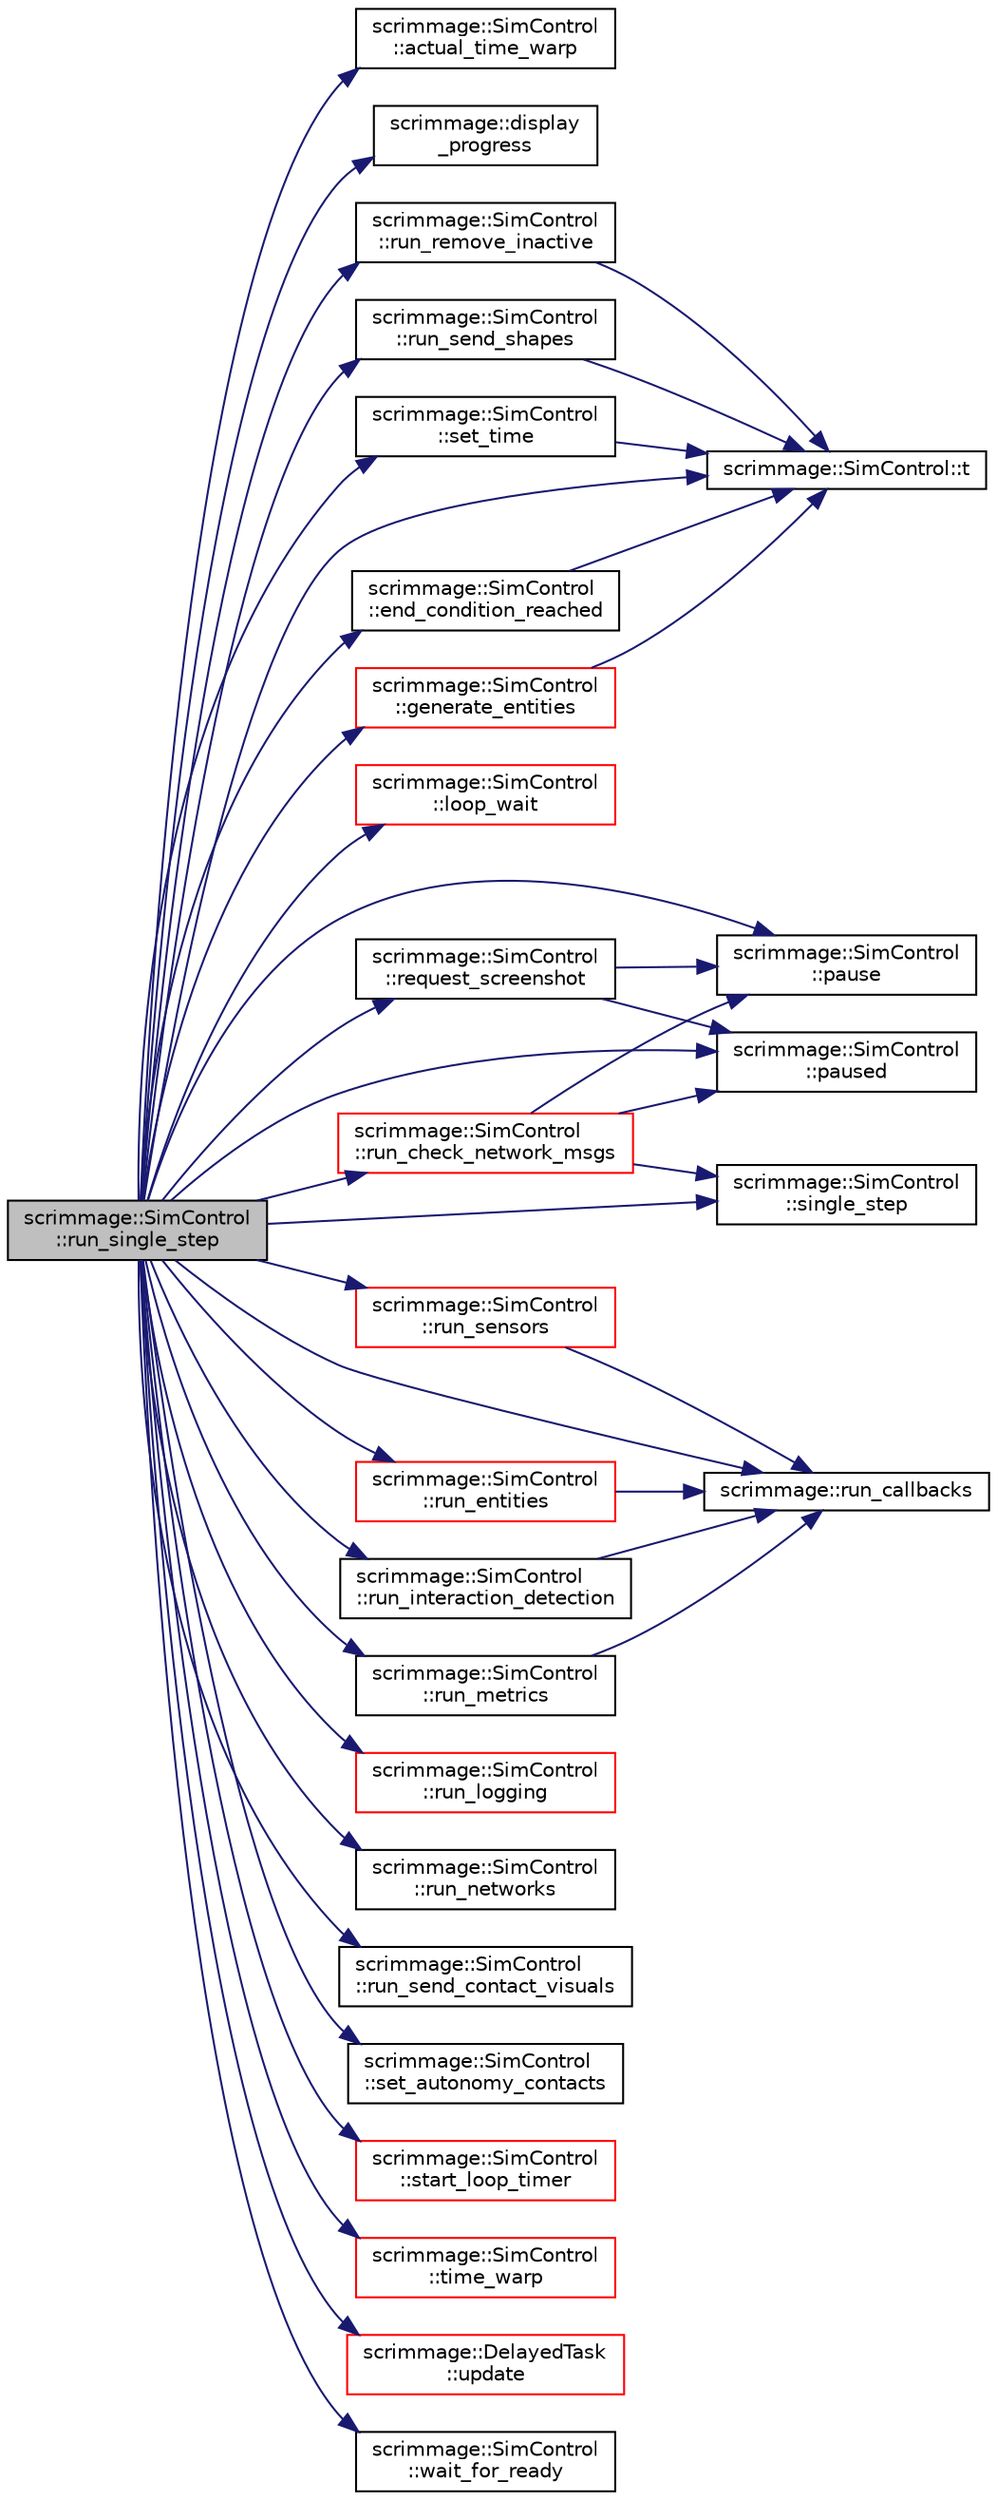 digraph "scrimmage::SimControl::run_single_step"
{
 // LATEX_PDF_SIZE
  edge [fontname="Helvetica",fontsize="10",labelfontname="Helvetica",labelfontsize="10"];
  node [fontname="Helvetica",fontsize="10",shape=record];
  rankdir="LR";
  Node1 [label="scrimmage::SimControl\l::run_single_step",height=0.2,width=0.4,color="black", fillcolor="grey75", style="filled", fontcolor="black",tooltip="Runs the scrimmage simulation by a single time step."];
  Node1 -> Node2 [color="midnightblue",fontsize="10",style="solid",fontname="Helvetica"];
  Node2 [label="scrimmage::SimControl\l::actual_time_warp",height=0.2,width=0.4,color="black", fillcolor="white", style="filled",URL="$classscrimmage_1_1SimControl.html#af2d054de184bcd05aa384f6a473d7f49",tooltip="Get the actual time warp of the simulation."];
  Node1 -> Node3 [color="midnightblue",fontsize="10",style="solid",fontname="Helvetica"];
  Node3 [label="scrimmage::display\l_progress",height=0.2,width=0.4,color="black", fillcolor="white", style="filled",URL="$namespacescrimmage.html#a0eb8fe6ab4f5df178ac59bb7666e5bd5",tooltip=" "];
  Node1 -> Node4 [color="midnightblue",fontsize="10",style="solid",fontname="Helvetica"];
  Node4 [label="scrimmage::SimControl\l::end_condition_reached",height=0.2,width=0.4,color="black", fillcolor="white", style="filled",URL="$classscrimmage_1_1SimControl.html#a1b035a3be479ef4a2f9a32812dbce9c2",tooltip="Returns true if a simulation end condition has been met."];
  Node4 -> Node5 [color="midnightblue",fontsize="10",style="solid",fontname="Helvetica"];
  Node5 [label="scrimmage::SimControl::t",height=0.2,width=0.4,color="black", fillcolor="white", style="filled",URL="$classscrimmage_1_1SimControl.html#ad7ae322051c629849af68538bf8a45f2",tooltip="Get the current simulation time."];
  Node1 -> Node6 [color="midnightblue",fontsize="10",style="solid",fontname="Helvetica"];
  Node6 [label="scrimmage::SimControl\l::generate_entities",height=0.2,width=0.4,color="red", fillcolor="white", style="filled",URL="$classscrimmage_1_1SimControl.html#a185709803485640b63454f811b7f7cf5",tooltip="Generate entities based on the current time."];
  Node6 -> Node5 [color="midnightblue",fontsize="10",style="solid",fontname="Helvetica"];
  Node1 -> Node10 [color="midnightblue",fontsize="10",style="solid",fontname="Helvetica"];
  Node10 [label="scrimmage::SimControl\l::loop_wait",height=0.2,width=0.4,color="red", fillcolor="white", style="filled",URL="$classscrimmage_1_1SimControl.html#a14cf69721e32a58ce9cde976716df660",tooltip=" "];
  Node1 -> Node12 [color="midnightblue",fontsize="10",style="solid",fontname="Helvetica"];
  Node12 [label="scrimmage::SimControl\l::pause",height=0.2,width=0.4,color="black", fillcolor="white", style="filled",URL="$classscrimmage_1_1SimControl.html#a94bc3fc4d66ec8deef92ba821036acda",tooltip="Pause (true) or unpause (false) the simulation."];
  Node1 -> Node13 [color="midnightblue",fontsize="10",style="solid",fontname="Helvetica"];
  Node13 [label="scrimmage::SimControl\l::paused",height=0.2,width=0.4,color="black", fillcolor="white", style="filled",URL="$classscrimmage_1_1SimControl.html#a540317d6faa8db11eb69d858aafd0bbe",tooltip="Get the paused (true) or unpaused (false) state of the simulation."];
  Node1 -> Node14 [color="midnightblue",fontsize="10",style="solid",fontname="Helvetica"];
  Node14 [label="scrimmage::SimControl\l::request_screenshot",height=0.2,width=0.4,color="black", fillcolor="white", style="filled",URL="$classscrimmage_1_1SimControl.html#a2f483e64a57af5f83506a34eecd5aed8",tooltip=" "];
  Node14 -> Node12 [color="midnightblue",fontsize="10",style="solid",fontname="Helvetica"];
  Node14 -> Node13 [color="midnightblue",fontsize="10",style="solid",fontname="Helvetica"];
  Node1 -> Node15 [color="midnightblue",fontsize="10",style="solid",fontname="Helvetica"];
  Node15 [label="scrimmage::run_callbacks",height=0.2,width=0.4,color="black", fillcolor="white", style="filled",URL="$namespacescrimmage.html#ab358b3718f38b28542d2020a92a52ac4",tooltip=" "];
  Node1 -> Node16 [color="midnightblue",fontsize="10",style="solid",fontname="Helvetica"];
  Node16 [label="scrimmage::SimControl\l::run_check_network_msgs",height=0.2,width=0.4,color="red", fillcolor="white", style="filled",URL="$classscrimmage_1_1SimControl.html#ae0cea01fc6bd2de0c0aa12604018dcdd",tooltip=" "];
  Node16 -> Node12 [color="midnightblue",fontsize="10",style="solid",fontname="Helvetica"];
  Node16 -> Node13 [color="midnightblue",fontsize="10",style="solid",fontname="Helvetica"];
  Node16 -> Node23 [color="midnightblue",fontsize="10",style="solid",fontname="Helvetica"];
  Node23 [label="scrimmage::SimControl\l::single_step",height=0.2,width=0.4,color="black", fillcolor="white", style="filled",URL="$classscrimmage_1_1SimControl.html#a37204938bd08e3e2ee1196d04bbdead0",tooltip=" "];
  Node1 -> Node24 [color="midnightblue",fontsize="10",style="solid",fontname="Helvetica"];
  Node24 [label="scrimmage::SimControl\l::run_entities",height=0.2,width=0.4,color="red", fillcolor="white", style="filled",URL="$classscrimmage_1_1SimControl.html#a3d525927fdbf197d7a418622dce9555c",tooltip=" "];
  Node24 -> Node15 [color="midnightblue",fontsize="10",style="solid",fontname="Helvetica"];
  Node1 -> Node28 [color="midnightblue",fontsize="10",style="solid",fontname="Helvetica"];
  Node28 [label="scrimmage::SimControl\l::run_interaction_detection",height=0.2,width=0.4,color="black", fillcolor="white", style="filled",URL="$classscrimmage_1_1SimControl.html#af0f4e3af5800a60a4002843489685545",tooltip=" "];
  Node28 -> Node15 [color="midnightblue",fontsize="10",style="solid",fontname="Helvetica"];
  Node1 -> Node29 [color="midnightblue",fontsize="10",style="solid",fontname="Helvetica"];
  Node29 [label="scrimmage::SimControl\l::run_logging",height=0.2,width=0.4,color="red", fillcolor="white", style="filled",URL="$classscrimmage_1_1SimControl.html#ae7ddd20cc9e43fffe74198721697671c",tooltip=" "];
  Node1 -> Node33 [color="midnightblue",fontsize="10",style="solid",fontname="Helvetica"];
  Node33 [label="scrimmage::SimControl\l::run_metrics",height=0.2,width=0.4,color="black", fillcolor="white", style="filled",URL="$classscrimmage_1_1SimControl.html#a84d4ac79086e9780eef6b8d484a37e1a",tooltip=" "];
  Node33 -> Node15 [color="midnightblue",fontsize="10",style="solid",fontname="Helvetica"];
  Node1 -> Node34 [color="midnightblue",fontsize="10",style="solid",fontname="Helvetica"];
  Node34 [label="scrimmage::SimControl\l::run_networks",height=0.2,width=0.4,color="black", fillcolor="white", style="filled",URL="$classscrimmage_1_1SimControl.html#a173f4fbd145c0414fa327cc559529491",tooltip=" "];
  Node1 -> Node35 [color="midnightblue",fontsize="10",style="solid",fontname="Helvetica"];
  Node35 [label="scrimmage::SimControl\l::run_remove_inactive",height=0.2,width=0.4,color="black", fillcolor="white", style="filled",URL="$classscrimmage_1_1SimControl.html#aa1cff4f2252770f511ba2ee4918aba84",tooltip=" "];
  Node35 -> Node5 [color="midnightblue",fontsize="10",style="solid",fontname="Helvetica"];
  Node1 -> Node36 [color="midnightblue",fontsize="10",style="solid",fontname="Helvetica"];
  Node36 [label="scrimmage::SimControl\l::run_send_contact_visuals",height=0.2,width=0.4,color="black", fillcolor="white", style="filled",URL="$classscrimmage_1_1SimControl.html#a0801c4576282cab8a5284b494e39c585",tooltip=" "];
  Node1 -> Node37 [color="midnightblue",fontsize="10",style="solid",fontname="Helvetica"];
  Node37 [label="scrimmage::SimControl\l::run_send_shapes",height=0.2,width=0.4,color="black", fillcolor="white", style="filled",URL="$classscrimmage_1_1SimControl.html#a972d59922baa24baae53b4b2badac6ce",tooltip="Sends simulation shapes to visualizers and log files."];
  Node37 -> Node5 [color="midnightblue",fontsize="10",style="solid",fontname="Helvetica"];
  Node1 -> Node38 [color="midnightblue",fontsize="10",style="solid",fontname="Helvetica"];
  Node38 [label="scrimmage::SimControl\l::run_sensors",height=0.2,width=0.4,color="red", fillcolor="white", style="filled",URL="$classscrimmage_1_1SimControl.html#a01b0d1d6a140019a4649d37cc0033e6e",tooltip=" "];
  Node38 -> Node15 [color="midnightblue",fontsize="10",style="solid",fontname="Helvetica"];
  Node1 -> Node39 [color="midnightblue",fontsize="10",style="solid",fontname="Helvetica"];
  Node39 [label="scrimmage::SimControl\l::set_autonomy_contacts",height=0.2,width=0.4,color="black", fillcolor="white", style="filled",URL="$classscrimmage_1_1SimControl.html#a146c33d9af0d47719e06351eed067c45",tooltip=" "];
  Node1 -> Node40 [color="midnightblue",fontsize="10",style="solid",fontname="Helvetica"];
  Node40 [label="scrimmage::SimControl\l::set_time",height=0.2,width=0.4,color="black", fillcolor="white", style="filled",URL="$classscrimmage_1_1SimControl.html#a29fb2484002e927bf03523f8c3b124ad",tooltip="Set the simulation time."];
  Node40 -> Node5 [color="midnightblue",fontsize="10",style="solid",fontname="Helvetica"];
  Node1 -> Node23 [color="midnightblue",fontsize="10",style="solid",fontname="Helvetica"];
  Node1 -> Node41 [color="midnightblue",fontsize="10",style="solid",fontname="Helvetica"];
  Node41 [label="scrimmage::SimControl\l::start_loop_timer",height=0.2,width=0.4,color="red", fillcolor="white", style="filled",URL="$classscrimmage_1_1SimControl.html#a692a5a3eae47bf3fbc290420fb0e366e",tooltip=" "];
  Node1 -> Node5 [color="midnightblue",fontsize="10",style="solid",fontname="Helvetica"];
  Node1 -> Node43 [color="midnightblue",fontsize="10",style="solid",fontname="Helvetica"];
  Node43 [label="scrimmage::SimControl\l::time_warp",height=0.2,width=0.4,color="red", fillcolor="white", style="filled",URL="$classscrimmage_1_1SimControl.html#a30bc8fd66f50afb1f84517bc781f0545",tooltip="Get the desired time warp of the simulation."];
  Node1 -> Node45 [color="midnightblue",fontsize="10",style="solid",fontname="Helvetica"];
  Node45 [label="scrimmage::DelayedTask\l::update",height=0.2,width=0.4,color="red", fillcolor="white", style="filled",URL="$classscrimmage_1_1DelayedTask.html#acb1881072952a202dd63b3b6f9498a17",tooltip=" "];
  Node1 -> Node47 [color="midnightblue",fontsize="10",style="solid",fontname="Helvetica"];
  Node47 [label="scrimmage::SimControl\l::wait_for_ready",height=0.2,width=0.4,color="black", fillcolor="white", style="filled",URL="$classscrimmage_1_1SimControl.html#a72f6414df75ea339cbff259ba483cf8f",tooltip=" "];
}
